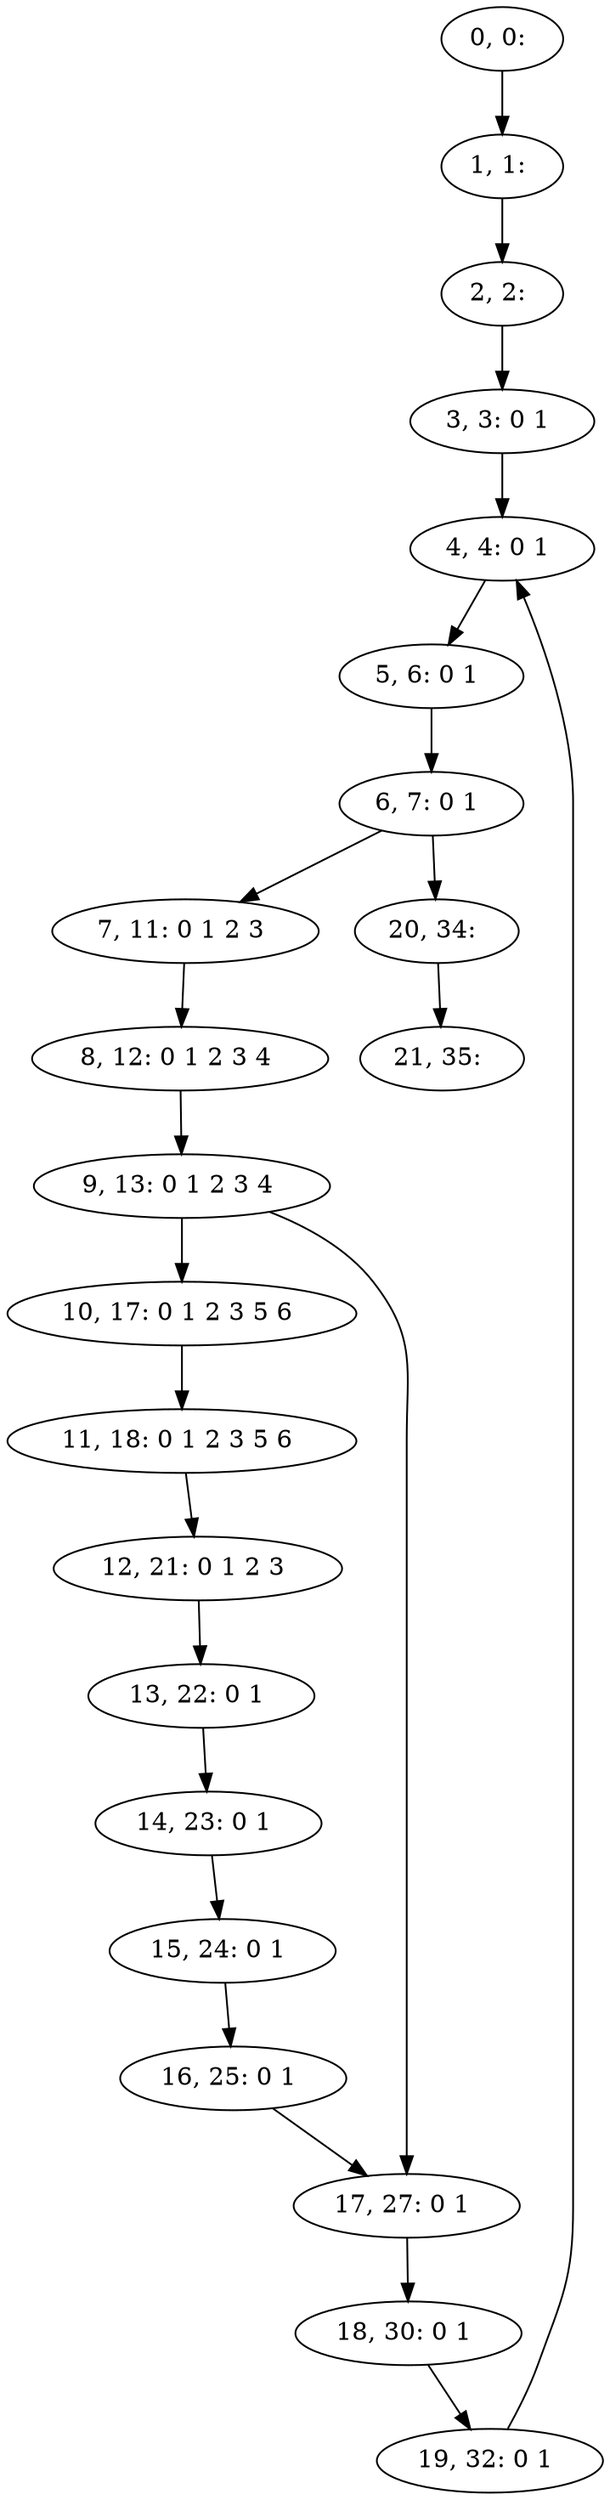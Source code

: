 digraph G {
0[label="0, 0: "];
1[label="1, 1: "];
2[label="2, 2: "];
3[label="3, 3: 0 1 "];
4[label="4, 4: 0 1 "];
5[label="5, 6: 0 1 "];
6[label="6, 7: 0 1 "];
7[label="7, 11: 0 1 2 3 "];
8[label="8, 12: 0 1 2 3 4 "];
9[label="9, 13: 0 1 2 3 4 "];
10[label="10, 17: 0 1 2 3 5 6 "];
11[label="11, 18: 0 1 2 3 5 6 "];
12[label="12, 21: 0 1 2 3 "];
13[label="13, 22: 0 1 "];
14[label="14, 23: 0 1 "];
15[label="15, 24: 0 1 "];
16[label="16, 25: 0 1 "];
17[label="17, 27: 0 1 "];
18[label="18, 30: 0 1 "];
19[label="19, 32: 0 1 "];
20[label="20, 34: "];
21[label="21, 35: "];
0->1 ;
1->2 ;
2->3 ;
3->4 ;
4->5 ;
5->6 ;
6->7 ;
6->20 ;
7->8 ;
8->9 ;
9->10 ;
9->17 ;
10->11 ;
11->12 ;
12->13 ;
13->14 ;
14->15 ;
15->16 ;
16->17 ;
17->18 ;
18->19 ;
19->4 ;
20->21 ;
}
